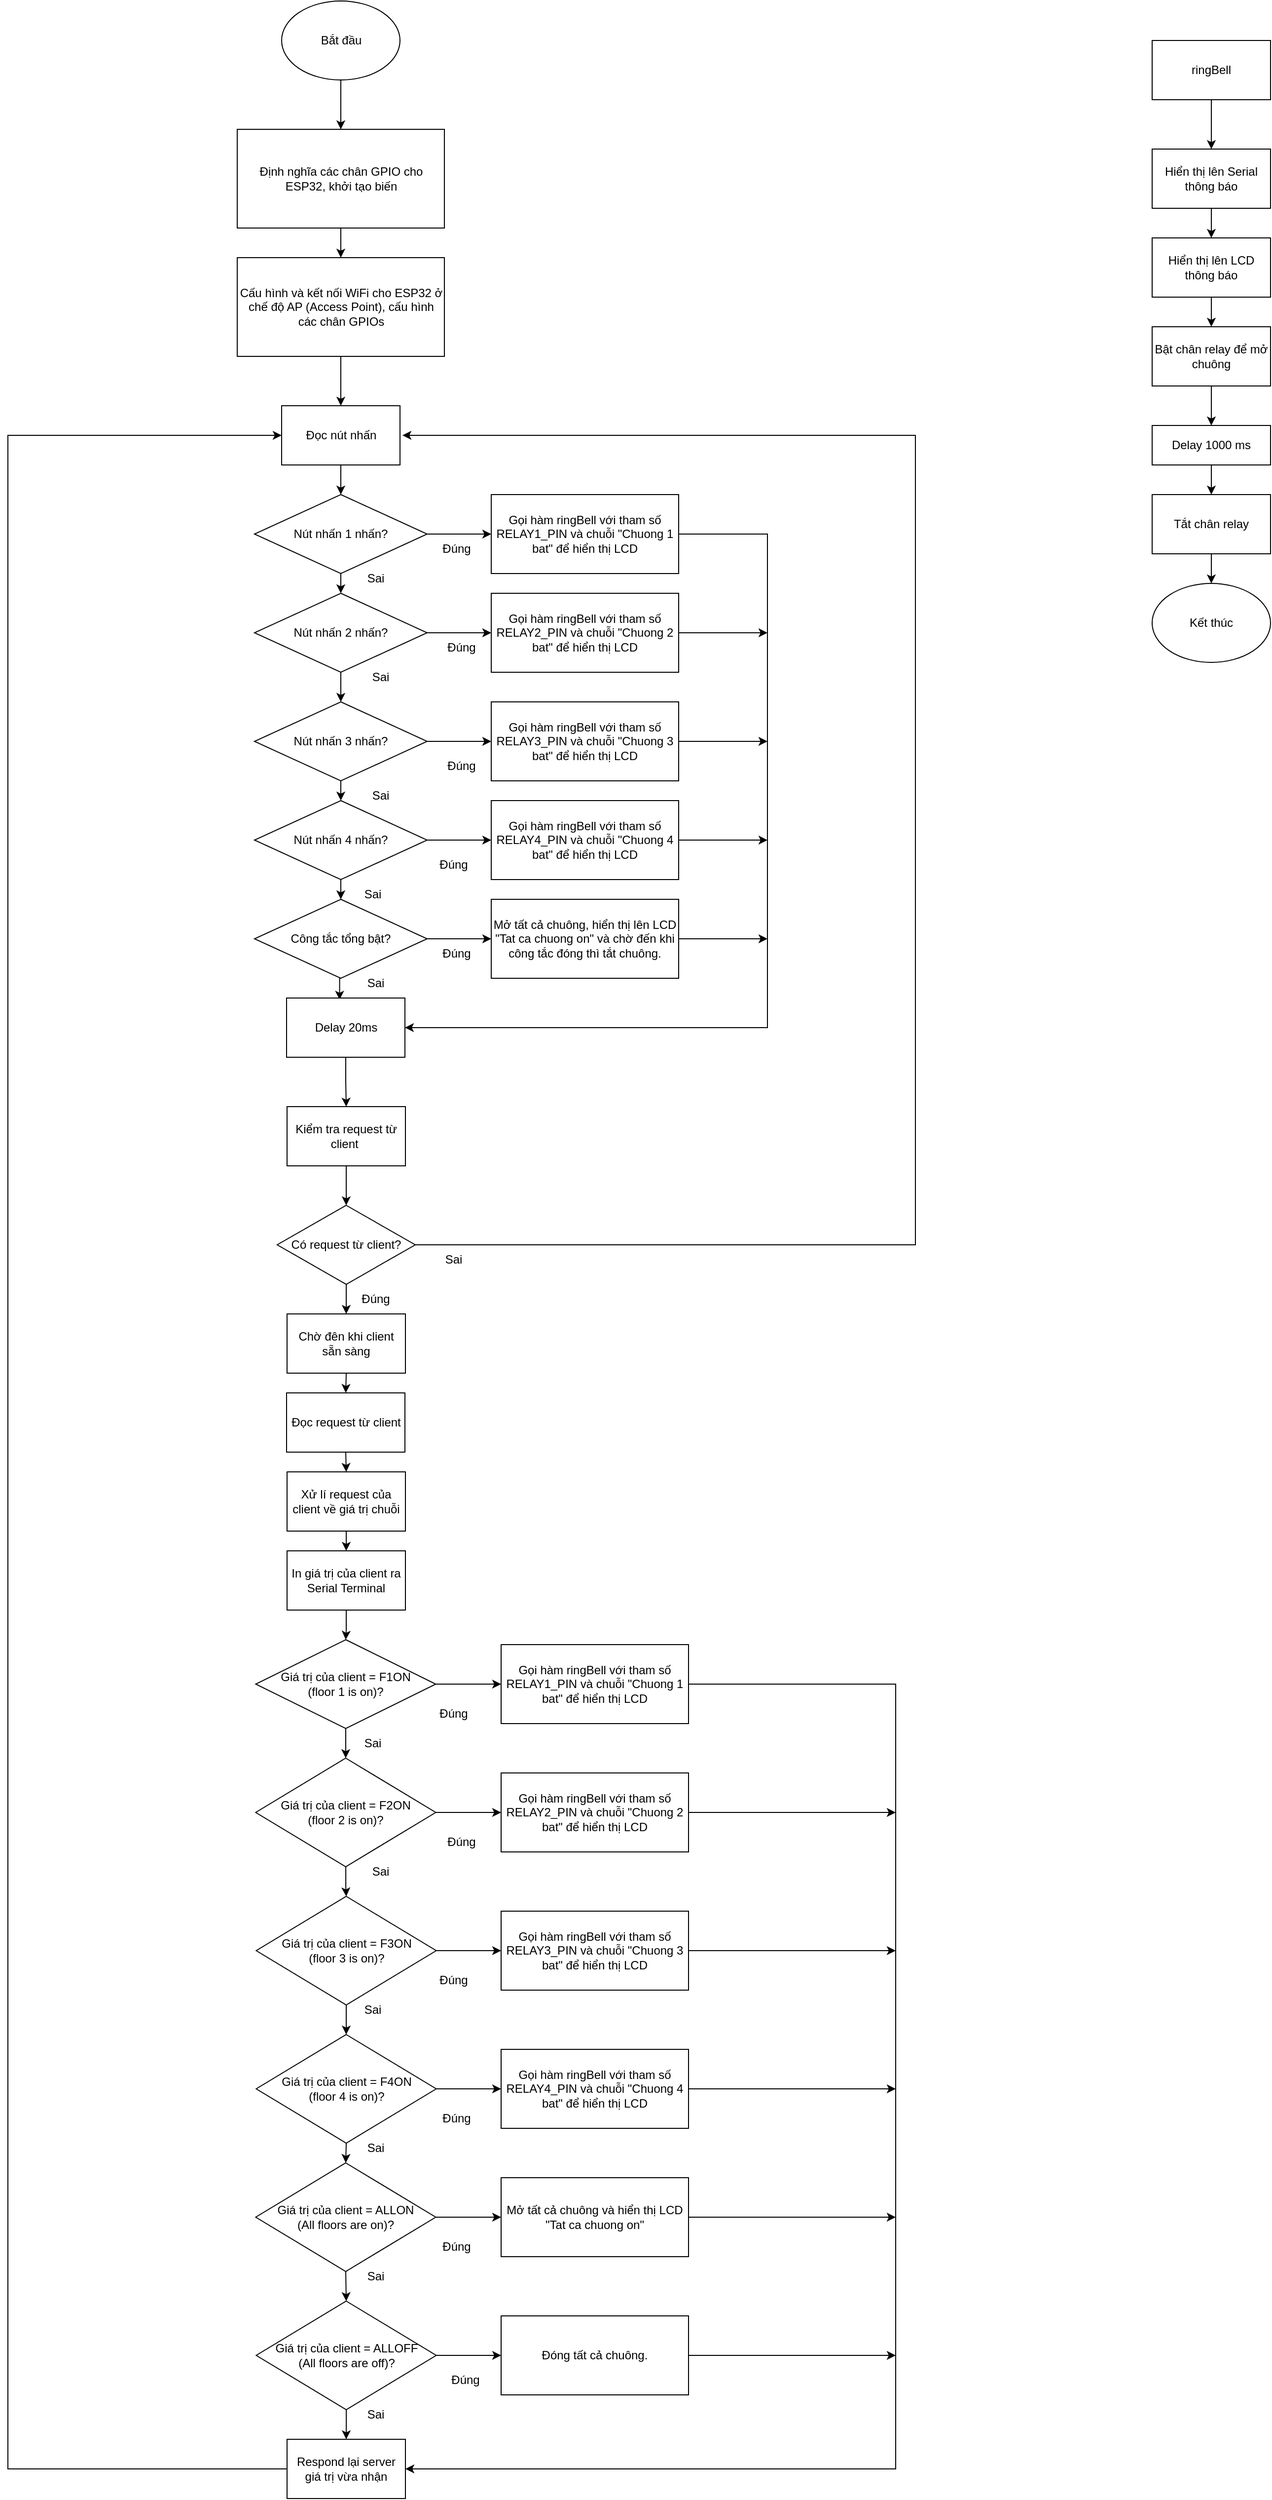 <mxfile version="21.1.2" type="device">
  <diagram name="Page-1" id="HBJPF6dLf_c44qDuFHce">
    <mxGraphModel dx="908" dy="543" grid="1" gridSize="10" guides="1" tooltips="1" connect="1" arrows="1" fold="1" page="1" pageScale="1" pageWidth="850" pageHeight="1100" math="0" shadow="0">
      <root>
        <mxCell id="0" />
        <mxCell id="1" parent="0" />
        <mxCell id="VZYdex-toUpez3PTy5-j-37" style="edgeStyle=orthogonalEdgeStyle;rounded=0;orthogonalLoop=1;jettySize=auto;html=1;" edge="1" parent="1" source="9gSIwg6gFWN89OeQqdVB-1" target="VZYdex-toUpez3PTy5-j-4">
          <mxGeometry relative="1" as="geometry" />
        </mxCell>
        <mxCell id="9gSIwg6gFWN89OeQqdVB-1" value="Định nghĩa các chân GPIO cho ESP32, khởi tạo biến" style="rounded=0;whiteSpace=wrap;html=1;" parent="1" vertex="1">
          <mxGeometry x="332.5" y="230" width="210" height="100" as="geometry" />
        </mxCell>
        <mxCell id="VZYdex-toUpez3PTy5-j-36" style="edgeStyle=orthogonalEdgeStyle;rounded=0;orthogonalLoop=1;jettySize=auto;html=1;" edge="1" parent="1" source="VZYdex-toUpez3PTy5-j-1" target="9gSIwg6gFWN89OeQqdVB-1">
          <mxGeometry relative="1" as="geometry" />
        </mxCell>
        <mxCell id="VZYdex-toUpez3PTy5-j-1" value="Bắt đầu" style="ellipse;whiteSpace=wrap;html=1;" vertex="1" parent="1">
          <mxGeometry x="377.5" y="100" width="120" height="80" as="geometry" />
        </mxCell>
        <mxCell id="VZYdex-toUpez3PTy5-j-38" style="edgeStyle=orthogonalEdgeStyle;rounded=0;orthogonalLoop=1;jettySize=auto;html=1;entryX=0.5;entryY=0;entryDx=0;entryDy=0;" edge="1" parent="1" source="VZYdex-toUpez3PTy5-j-4" target="VZYdex-toUpez3PTy5-j-5">
          <mxGeometry relative="1" as="geometry" />
        </mxCell>
        <mxCell id="VZYdex-toUpez3PTy5-j-4" value="Cấu hình và kết nối WiFi cho ESP32 ở chế độ AP (Access Point), cấu hình các chân GPIOs" style="rounded=0;whiteSpace=wrap;html=1;" vertex="1" parent="1">
          <mxGeometry x="332.5" y="360" width="210" height="100" as="geometry" />
        </mxCell>
        <mxCell id="VZYdex-toUpez3PTy5-j-39" style="edgeStyle=orthogonalEdgeStyle;rounded=0;orthogonalLoop=1;jettySize=auto;html=1;entryX=0.5;entryY=0;entryDx=0;entryDy=0;" edge="1" parent="1" source="VZYdex-toUpez3PTy5-j-5" target="VZYdex-toUpez3PTy5-j-6">
          <mxGeometry relative="1" as="geometry" />
        </mxCell>
        <mxCell id="VZYdex-toUpez3PTy5-j-5" value="Đọc nút nhấn" style="rounded=0;whiteSpace=wrap;html=1;" vertex="1" parent="1">
          <mxGeometry x="377.5" y="510" width="120" height="60" as="geometry" />
        </mxCell>
        <mxCell id="VZYdex-toUpez3PTy5-j-40" style="edgeStyle=orthogonalEdgeStyle;rounded=0;orthogonalLoop=1;jettySize=auto;html=1;exitX=0.5;exitY=1;exitDx=0;exitDy=0;entryX=0.5;entryY=0;entryDx=0;entryDy=0;" edge="1" parent="1" source="VZYdex-toUpez3PTy5-j-6" target="VZYdex-toUpez3PTy5-j-8">
          <mxGeometry relative="1" as="geometry" />
        </mxCell>
        <mxCell id="VZYdex-toUpez3PTy5-j-77" style="edgeStyle=orthogonalEdgeStyle;rounded=0;orthogonalLoop=1;jettySize=auto;html=1;entryX=0;entryY=0.5;entryDx=0;entryDy=0;" edge="1" parent="1" source="VZYdex-toUpez3PTy5-j-6" target="VZYdex-toUpez3PTy5-j-7">
          <mxGeometry relative="1" as="geometry" />
        </mxCell>
        <mxCell id="VZYdex-toUpez3PTy5-j-6" value="Nút nhấn 1 nhấn?" style="rhombus;whiteSpace=wrap;html=1;" vertex="1" parent="1">
          <mxGeometry x="350" y="600" width="175" height="80" as="geometry" />
        </mxCell>
        <mxCell id="VZYdex-toUpez3PTy5-j-101" style="edgeStyle=orthogonalEdgeStyle;rounded=0;orthogonalLoop=1;jettySize=auto;html=1;entryX=1;entryY=0.5;entryDx=0;entryDy=0;" edge="1" parent="1" source="VZYdex-toUpez3PTy5-j-7" target="VZYdex-toUpez3PTy5-j-16">
          <mxGeometry relative="1" as="geometry">
            <mxPoint x="880" y="1162.105" as="targetPoint" />
            <Array as="points">
              <mxPoint x="870" y="640" />
              <mxPoint x="870" y="1140" />
            </Array>
          </mxGeometry>
        </mxCell>
        <mxCell id="VZYdex-toUpez3PTy5-j-7" value="Gọi hàm ringBell với tham số RELAY1_PIN và chuỗi &quot;Chuong 1 bat&quot; để hiển thị LCD" style="rounded=0;whiteSpace=wrap;html=1;" vertex="1" parent="1">
          <mxGeometry x="590" y="600" width="190" height="80" as="geometry" />
        </mxCell>
        <mxCell id="VZYdex-toUpez3PTy5-j-41" style="edgeStyle=orthogonalEdgeStyle;rounded=0;orthogonalLoop=1;jettySize=auto;html=1;exitX=0.5;exitY=1;exitDx=0;exitDy=0;" edge="1" parent="1" source="VZYdex-toUpez3PTy5-j-8" target="VZYdex-toUpez3PTy5-j-9">
          <mxGeometry relative="1" as="geometry" />
        </mxCell>
        <mxCell id="VZYdex-toUpez3PTy5-j-45" style="edgeStyle=orthogonalEdgeStyle;rounded=0;orthogonalLoop=1;jettySize=auto;html=1;" edge="1" parent="1" source="VZYdex-toUpez3PTy5-j-8" target="VZYdex-toUpez3PTy5-j-12">
          <mxGeometry relative="1" as="geometry" />
        </mxCell>
        <mxCell id="VZYdex-toUpez3PTy5-j-8" value="Nút nhấn 2 nhấn?" style="rhombus;whiteSpace=wrap;html=1;" vertex="1" parent="1">
          <mxGeometry x="350" y="700" width="175" height="80" as="geometry" />
        </mxCell>
        <mxCell id="VZYdex-toUpez3PTy5-j-42" style="edgeStyle=orthogonalEdgeStyle;rounded=0;orthogonalLoop=1;jettySize=auto;html=1;exitX=0.5;exitY=1;exitDx=0;exitDy=0;entryX=0.5;entryY=0;entryDx=0;entryDy=0;" edge="1" parent="1" source="VZYdex-toUpez3PTy5-j-9" target="VZYdex-toUpez3PTy5-j-10">
          <mxGeometry relative="1" as="geometry" />
        </mxCell>
        <mxCell id="VZYdex-toUpez3PTy5-j-46" style="edgeStyle=orthogonalEdgeStyle;rounded=0;orthogonalLoop=1;jettySize=auto;html=1;" edge="1" parent="1" source="VZYdex-toUpez3PTy5-j-9" target="VZYdex-toUpez3PTy5-j-13">
          <mxGeometry relative="1" as="geometry" />
        </mxCell>
        <mxCell id="VZYdex-toUpez3PTy5-j-9" value="Nút nhấn 3 nhấn?" style="rhombus;whiteSpace=wrap;html=1;" vertex="1" parent="1">
          <mxGeometry x="350" y="810" width="175" height="80" as="geometry" />
        </mxCell>
        <mxCell id="VZYdex-toUpez3PTy5-j-43" style="edgeStyle=orthogonalEdgeStyle;rounded=0;orthogonalLoop=1;jettySize=auto;html=1;exitX=0.5;exitY=1;exitDx=0;exitDy=0;entryX=0.5;entryY=0;entryDx=0;entryDy=0;" edge="1" parent="1" source="VZYdex-toUpez3PTy5-j-10" target="VZYdex-toUpez3PTy5-j-11">
          <mxGeometry relative="1" as="geometry" />
        </mxCell>
        <mxCell id="VZYdex-toUpez3PTy5-j-47" style="edgeStyle=orthogonalEdgeStyle;rounded=0;orthogonalLoop=1;jettySize=auto;html=1;entryX=0;entryY=0.5;entryDx=0;entryDy=0;" edge="1" parent="1" source="VZYdex-toUpez3PTy5-j-10" target="VZYdex-toUpez3PTy5-j-14">
          <mxGeometry relative="1" as="geometry" />
        </mxCell>
        <mxCell id="VZYdex-toUpez3PTy5-j-10" value="Nút nhấn 4 nhấn?" style="rhombus;whiteSpace=wrap;html=1;" vertex="1" parent="1">
          <mxGeometry x="350" y="910" width="175" height="80" as="geometry" />
        </mxCell>
        <mxCell id="VZYdex-toUpez3PTy5-j-48" style="edgeStyle=orthogonalEdgeStyle;rounded=0;orthogonalLoop=1;jettySize=auto;html=1;entryX=0;entryY=0.5;entryDx=0;entryDy=0;" edge="1" parent="1" source="VZYdex-toUpez3PTy5-j-11" target="VZYdex-toUpez3PTy5-j-15">
          <mxGeometry relative="1" as="geometry" />
        </mxCell>
        <mxCell id="VZYdex-toUpez3PTy5-j-49" style="edgeStyle=orthogonalEdgeStyle;rounded=0;orthogonalLoop=1;jettySize=auto;html=1;exitX=0.5;exitY=1;exitDx=0;exitDy=0;entryX=0.448;entryY=0.029;entryDx=0;entryDy=0;entryPerimeter=0;" edge="1" parent="1" source="VZYdex-toUpez3PTy5-j-11" target="VZYdex-toUpez3PTy5-j-16">
          <mxGeometry relative="1" as="geometry" />
        </mxCell>
        <mxCell id="VZYdex-toUpez3PTy5-j-11" value="Công tắc tổng bật?" style="rhombus;whiteSpace=wrap;html=1;" vertex="1" parent="1">
          <mxGeometry x="350" y="1010" width="175" height="80" as="geometry" />
        </mxCell>
        <mxCell id="VZYdex-toUpez3PTy5-j-102" style="edgeStyle=orthogonalEdgeStyle;rounded=0;orthogonalLoop=1;jettySize=auto;html=1;" edge="1" parent="1" source="VZYdex-toUpez3PTy5-j-12">
          <mxGeometry relative="1" as="geometry">
            <mxPoint x="870" y="740" as="targetPoint" />
          </mxGeometry>
        </mxCell>
        <mxCell id="VZYdex-toUpez3PTy5-j-12" value="Gọi hàm ringBell với tham số RELAY2_PIN và chuỗi &quot;Chuong 2 bat&quot; để hiển thị LCD" style="rounded=0;whiteSpace=wrap;html=1;" vertex="1" parent="1">
          <mxGeometry x="590" y="700" width="190" height="80" as="geometry" />
        </mxCell>
        <mxCell id="VZYdex-toUpez3PTy5-j-103" style="edgeStyle=orthogonalEdgeStyle;rounded=0;orthogonalLoop=1;jettySize=auto;html=1;" edge="1" parent="1" source="VZYdex-toUpez3PTy5-j-13">
          <mxGeometry relative="1" as="geometry">
            <mxPoint x="870" y="850" as="targetPoint" />
          </mxGeometry>
        </mxCell>
        <mxCell id="VZYdex-toUpez3PTy5-j-13" value="Gọi hàm ringBell với tham số RELAY3_PIN và chuỗi &quot;Chuong 3 bat&quot; để hiển thị LCD" style="rounded=0;whiteSpace=wrap;html=1;" vertex="1" parent="1">
          <mxGeometry x="590" y="810" width="190" height="80" as="geometry" />
        </mxCell>
        <mxCell id="VZYdex-toUpez3PTy5-j-104" style="edgeStyle=orthogonalEdgeStyle;rounded=0;orthogonalLoop=1;jettySize=auto;html=1;" edge="1" parent="1" source="VZYdex-toUpez3PTy5-j-14">
          <mxGeometry relative="1" as="geometry">
            <mxPoint x="870" y="950" as="targetPoint" />
          </mxGeometry>
        </mxCell>
        <mxCell id="VZYdex-toUpez3PTy5-j-14" value="Gọi hàm ringBell với tham số RELAY4_PIN và chuỗi &quot;Chuong 4 bat&quot; để hiển thị LCD" style="rounded=0;whiteSpace=wrap;html=1;" vertex="1" parent="1">
          <mxGeometry x="590" y="910" width="190" height="80" as="geometry" />
        </mxCell>
        <mxCell id="VZYdex-toUpez3PTy5-j-105" style="edgeStyle=orthogonalEdgeStyle;rounded=0;orthogonalLoop=1;jettySize=auto;html=1;" edge="1" parent="1" source="VZYdex-toUpez3PTy5-j-15">
          <mxGeometry relative="1" as="geometry">
            <mxPoint x="870" y="1050" as="targetPoint" />
          </mxGeometry>
        </mxCell>
        <mxCell id="VZYdex-toUpez3PTy5-j-15" value="Mở tất cả chuông, hiển thị lên LCD &quot;Tat ca chuong on&quot; và chờ đến khi công tắc đóng thì tắt chuông." style="rounded=0;whiteSpace=wrap;html=1;" vertex="1" parent="1">
          <mxGeometry x="590" y="1010" width="190" height="80" as="geometry" />
        </mxCell>
        <mxCell id="VZYdex-toUpez3PTy5-j-50" style="edgeStyle=orthogonalEdgeStyle;rounded=0;orthogonalLoop=1;jettySize=auto;html=1;entryX=0.5;entryY=0;entryDx=0;entryDy=0;" edge="1" parent="1" source="VZYdex-toUpez3PTy5-j-16" target="VZYdex-toUpez3PTy5-j-17">
          <mxGeometry relative="1" as="geometry" />
        </mxCell>
        <mxCell id="VZYdex-toUpez3PTy5-j-16" value="Delay 20ms" style="rounded=0;whiteSpace=wrap;html=1;" vertex="1" parent="1">
          <mxGeometry x="382.5" y="1110" width="120" height="60" as="geometry" />
        </mxCell>
        <mxCell id="VZYdex-toUpez3PTy5-j-51" style="edgeStyle=orthogonalEdgeStyle;rounded=0;orthogonalLoop=1;jettySize=auto;html=1;entryX=0.5;entryY=0;entryDx=0;entryDy=0;" edge="1" parent="1" source="VZYdex-toUpez3PTy5-j-17" target="VZYdex-toUpez3PTy5-j-18">
          <mxGeometry relative="1" as="geometry" />
        </mxCell>
        <mxCell id="VZYdex-toUpez3PTy5-j-17" value="Kiểm tra request từ client&amp;nbsp;" style="rounded=0;whiteSpace=wrap;html=1;" vertex="1" parent="1">
          <mxGeometry x="383" y="1220" width="120" height="60" as="geometry" />
        </mxCell>
        <mxCell id="VZYdex-toUpez3PTy5-j-52" style="edgeStyle=orthogonalEdgeStyle;rounded=0;orthogonalLoop=1;jettySize=auto;html=1;" edge="1" parent="1" source="VZYdex-toUpez3PTy5-j-18">
          <mxGeometry relative="1" as="geometry">
            <mxPoint x="500" y="540" as="targetPoint" />
            <Array as="points">
              <mxPoint x="1020" y="1360" />
              <mxPoint x="1020" y="540" />
            </Array>
          </mxGeometry>
        </mxCell>
        <mxCell id="VZYdex-toUpez3PTy5-j-53" style="edgeStyle=orthogonalEdgeStyle;rounded=0;orthogonalLoop=1;jettySize=auto;html=1;" edge="1" parent="1" source="VZYdex-toUpez3PTy5-j-18" target="VZYdex-toUpez3PTy5-j-19">
          <mxGeometry relative="1" as="geometry" />
        </mxCell>
        <mxCell id="VZYdex-toUpez3PTy5-j-18" value="Có request từ client?" style="rhombus;whiteSpace=wrap;html=1;" vertex="1" parent="1">
          <mxGeometry x="373" y="1320" width="140" height="80" as="geometry" />
        </mxCell>
        <mxCell id="VZYdex-toUpez3PTy5-j-54" style="edgeStyle=orthogonalEdgeStyle;rounded=0;orthogonalLoop=1;jettySize=auto;html=1;exitX=0.5;exitY=1;exitDx=0;exitDy=0;entryX=0.5;entryY=0;entryDx=0;entryDy=0;" edge="1" parent="1" source="VZYdex-toUpez3PTy5-j-19" target="VZYdex-toUpez3PTy5-j-20">
          <mxGeometry relative="1" as="geometry" />
        </mxCell>
        <mxCell id="VZYdex-toUpez3PTy5-j-19" value="Chờ đên khi client sẵn sàng" style="rounded=0;whiteSpace=wrap;html=1;" vertex="1" parent="1">
          <mxGeometry x="383" y="1430" width="120" height="60" as="geometry" />
        </mxCell>
        <mxCell id="VZYdex-toUpez3PTy5-j-55" style="edgeStyle=orthogonalEdgeStyle;rounded=0;orthogonalLoop=1;jettySize=auto;html=1;exitX=0.5;exitY=1;exitDx=0;exitDy=0;entryX=0.5;entryY=0;entryDx=0;entryDy=0;" edge="1" parent="1" source="VZYdex-toUpez3PTy5-j-20" target="VZYdex-toUpez3PTy5-j-21">
          <mxGeometry relative="1" as="geometry" />
        </mxCell>
        <mxCell id="VZYdex-toUpez3PTy5-j-20" value="Đọc request từ client" style="rounded=0;whiteSpace=wrap;html=1;" vertex="1" parent="1">
          <mxGeometry x="382.5" y="1510" width="120" height="60" as="geometry" />
        </mxCell>
        <mxCell id="VZYdex-toUpez3PTy5-j-56" style="edgeStyle=orthogonalEdgeStyle;rounded=0;orthogonalLoop=1;jettySize=auto;html=1;exitX=0.5;exitY=1;exitDx=0;exitDy=0;entryX=0.5;entryY=0;entryDx=0;entryDy=0;" edge="1" parent="1" source="VZYdex-toUpez3PTy5-j-21" target="VZYdex-toUpez3PTy5-j-22">
          <mxGeometry relative="1" as="geometry" />
        </mxCell>
        <mxCell id="VZYdex-toUpez3PTy5-j-21" value="Xử lí request của client về giá trị chuỗi" style="rounded=0;whiteSpace=wrap;html=1;" vertex="1" parent="1">
          <mxGeometry x="383" y="1590" width="120" height="60" as="geometry" />
        </mxCell>
        <mxCell id="VZYdex-toUpez3PTy5-j-57" style="edgeStyle=orthogonalEdgeStyle;rounded=0;orthogonalLoop=1;jettySize=auto;html=1;entryX=0.5;entryY=0;entryDx=0;entryDy=0;" edge="1" parent="1" source="VZYdex-toUpez3PTy5-j-22" target="VZYdex-toUpez3PTy5-j-23">
          <mxGeometry relative="1" as="geometry" />
        </mxCell>
        <mxCell id="VZYdex-toUpez3PTy5-j-22" value="In giá trị của client ra Serial Terminal" style="rounded=0;whiteSpace=wrap;html=1;" vertex="1" parent="1">
          <mxGeometry x="383" y="1670" width="120" height="60" as="geometry" />
        </mxCell>
        <mxCell id="VZYdex-toUpez3PTy5-j-58" style="edgeStyle=orthogonalEdgeStyle;rounded=0;orthogonalLoop=1;jettySize=auto;html=1;entryX=0;entryY=0.5;entryDx=0;entryDy=0;" edge="1" parent="1" source="VZYdex-toUpez3PTy5-j-23" target="VZYdex-toUpez3PTy5-j-29">
          <mxGeometry relative="1" as="geometry" />
        </mxCell>
        <mxCell id="VZYdex-toUpez3PTy5-j-59" style="edgeStyle=orthogonalEdgeStyle;rounded=0;orthogonalLoop=1;jettySize=auto;html=1;exitX=0.5;exitY=1;exitDx=0;exitDy=0;entryX=0.5;entryY=0;entryDx=0;entryDy=0;" edge="1" parent="1" source="VZYdex-toUpez3PTy5-j-23" target="VZYdex-toUpez3PTy5-j-24">
          <mxGeometry relative="1" as="geometry" />
        </mxCell>
        <mxCell id="VZYdex-toUpez3PTy5-j-23" value="Giá trị của client&amp;nbsp;= F1ON &lt;br&gt;(floor 1 is on)?" style="rhombus;whiteSpace=wrap;html=1;" vertex="1" parent="1">
          <mxGeometry x="351.25" y="1760" width="182.5" height="90" as="geometry" />
        </mxCell>
        <mxCell id="VZYdex-toUpez3PTy5-j-60" style="edgeStyle=orthogonalEdgeStyle;rounded=0;orthogonalLoop=1;jettySize=auto;html=1;entryX=0.5;entryY=0;entryDx=0;entryDy=0;" edge="1" parent="1" source="VZYdex-toUpez3PTy5-j-24" target="VZYdex-toUpez3PTy5-j-25">
          <mxGeometry relative="1" as="geometry" />
        </mxCell>
        <mxCell id="VZYdex-toUpez3PTy5-j-65" style="edgeStyle=orthogonalEdgeStyle;rounded=0;orthogonalLoop=1;jettySize=auto;html=1;" edge="1" parent="1" source="VZYdex-toUpez3PTy5-j-24" target="VZYdex-toUpez3PTy5-j-31">
          <mxGeometry relative="1" as="geometry" />
        </mxCell>
        <mxCell id="VZYdex-toUpez3PTy5-j-24" value="Giá trị của client = F2ON &lt;br&gt;(floor 2 is on)?" style="rhombus;whiteSpace=wrap;html=1;" vertex="1" parent="1">
          <mxGeometry x="351.25" y="1880" width="182.5" height="110" as="geometry" />
        </mxCell>
        <mxCell id="VZYdex-toUpez3PTy5-j-61" style="edgeStyle=orthogonalEdgeStyle;rounded=0;orthogonalLoop=1;jettySize=auto;html=1;exitX=0.5;exitY=1;exitDx=0;exitDy=0;entryX=0.5;entryY=0;entryDx=0;entryDy=0;" edge="1" parent="1" source="VZYdex-toUpez3PTy5-j-25" target="VZYdex-toUpez3PTy5-j-26">
          <mxGeometry relative="1" as="geometry" />
        </mxCell>
        <mxCell id="VZYdex-toUpez3PTy5-j-66" style="edgeStyle=orthogonalEdgeStyle;rounded=0;orthogonalLoop=1;jettySize=auto;html=1;" edge="1" parent="1" source="VZYdex-toUpez3PTy5-j-25" target="VZYdex-toUpez3PTy5-j-32">
          <mxGeometry relative="1" as="geometry" />
        </mxCell>
        <mxCell id="VZYdex-toUpez3PTy5-j-25" value="Giá trị của client = F3ON &lt;br&gt;(floor 3 is on)?" style="rhombus;whiteSpace=wrap;html=1;" vertex="1" parent="1">
          <mxGeometry x="351.75" y="2020" width="182.5" height="110" as="geometry" />
        </mxCell>
        <mxCell id="VZYdex-toUpez3PTy5-j-62" style="edgeStyle=orthogonalEdgeStyle;rounded=0;orthogonalLoop=1;jettySize=auto;html=1;exitX=0.5;exitY=1;exitDx=0;exitDy=0;entryX=0.5;entryY=0;entryDx=0;entryDy=0;" edge="1" parent="1" source="VZYdex-toUpez3PTy5-j-26" target="VZYdex-toUpez3PTy5-j-27">
          <mxGeometry relative="1" as="geometry" />
        </mxCell>
        <mxCell id="VZYdex-toUpez3PTy5-j-67" style="edgeStyle=orthogonalEdgeStyle;rounded=0;orthogonalLoop=1;jettySize=auto;html=1;exitX=1;exitY=0.5;exitDx=0;exitDy=0;" edge="1" parent="1" source="VZYdex-toUpez3PTy5-j-26" target="VZYdex-toUpez3PTy5-j-33">
          <mxGeometry relative="1" as="geometry" />
        </mxCell>
        <mxCell id="VZYdex-toUpez3PTy5-j-26" value="Giá trị của client = F4ON &lt;br&gt;(floor 4 is on)?" style="rhombus;whiteSpace=wrap;html=1;" vertex="1" parent="1">
          <mxGeometry x="351.75" y="2160" width="182.5" height="110" as="geometry" />
        </mxCell>
        <mxCell id="VZYdex-toUpez3PTy5-j-63" style="edgeStyle=orthogonalEdgeStyle;rounded=0;orthogonalLoop=1;jettySize=auto;html=1;exitX=0.5;exitY=1;exitDx=0;exitDy=0;entryX=0.5;entryY=0;entryDx=0;entryDy=0;" edge="1" parent="1" source="VZYdex-toUpez3PTy5-j-27" target="VZYdex-toUpez3PTy5-j-28">
          <mxGeometry relative="1" as="geometry" />
        </mxCell>
        <mxCell id="VZYdex-toUpez3PTy5-j-68" style="edgeStyle=orthogonalEdgeStyle;rounded=0;orthogonalLoop=1;jettySize=auto;html=1;exitX=1;exitY=0.5;exitDx=0;exitDy=0;entryX=0;entryY=0.5;entryDx=0;entryDy=0;" edge="1" parent="1" source="VZYdex-toUpez3PTy5-j-27" target="VZYdex-toUpez3PTy5-j-34">
          <mxGeometry relative="1" as="geometry" />
        </mxCell>
        <mxCell id="VZYdex-toUpez3PTy5-j-27" value="Giá trị của client = ALLON &lt;br&gt;(All floors are on)?" style="rhombus;whiteSpace=wrap;html=1;" vertex="1" parent="1">
          <mxGeometry x="351.25" y="2290" width="182.5" height="110" as="geometry" />
        </mxCell>
        <mxCell id="VZYdex-toUpez3PTy5-j-64" style="edgeStyle=orthogonalEdgeStyle;rounded=0;orthogonalLoop=1;jettySize=auto;html=1;entryX=0.5;entryY=0;entryDx=0;entryDy=0;" edge="1" parent="1" source="VZYdex-toUpez3PTy5-j-28" target="VZYdex-toUpez3PTy5-j-35">
          <mxGeometry relative="1" as="geometry" />
        </mxCell>
        <mxCell id="VZYdex-toUpez3PTy5-j-70" style="edgeStyle=orthogonalEdgeStyle;rounded=0;orthogonalLoop=1;jettySize=auto;html=1;" edge="1" parent="1" source="VZYdex-toUpez3PTy5-j-28" target="VZYdex-toUpez3PTy5-j-69">
          <mxGeometry relative="1" as="geometry" />
        </mxCell>
        <mxCell id="VZYdex-toUpez3PTy5-j-28" value="Giá trị của client = ALLOFF&lt;br&gt;(All floors are off)?" style="rhombus;whiteSpace=wrap;html=1;" vertex="1" parent="1">
          <mxGeometry x="351.75" y="2430" width="182.5" height="110" as="geometry" />
        </mxCell>
        <mxCell id="VZYdex-toUpez3PTy5-j-106" style="edgeStyle=orthogonalEdgeStyle;rounded=0;orthogonalLoop=1;jettySize=auto;html=1;entryX=1;entryY=0.5;entryDx=0;entryDy=0;" edge="1" parent="1" source="VZYdex-toUpez3PTy5-j-29" target="VZYdex-toUpez3PTy5-j-35">
          <mxGeometry relative="1" as="geometry">
            <mxPoint x="1000" y="2602.105" as="targetPoint" />
            <Array as="points">
              <mxPoint x="1000" y="1805" />
              <mxPoint x="1000" y="2600" />
            </Array>
          </mxGeometry>
        </mxCell>
        <mxCell id="VZYdex-toUpez3PTy5-j-29" value="Gọi hàm ringBell với tham số RELAY1_PIN và chuỗi &quot;Chuong 1 bat&quot; để hiển thị LCD" style="rounded=0;whiteSpace=wrap;html=1;" vertex="1" parent="1">
          <mxGeometry x="600" y="1765" width="190" height="80" as="geometry" />
        </mxCell>
        <mxCell id="VZYdex-toUpez3PTy5-j-107" style="edgeStyle=orthogonalEdgeStyle;rounded=0;orthogonalLoop=1;jettySize=auto;html=1;" edge="1" parent="1" source="VZYdex-toUpez3PTy5-j-31">
          <mxGeometry relative="1" as="geometry">
            <mxPoint x="1000" y="1935" as="targetPoint" />
          </mxGeometry>
        </mxCell>
        <mxCell id="VZYdex-toUpez3PTy5-j-31" value="Gọi hàm ringBell với tham số RELAY2_PIN và chuỗi &quot;Chuong 2 bat&quot; để hiển thị LCD" style="rounded=0;whiteSpace=wrap;html=1;" vertex="1" parent="1">
          <mxGeometry x="600" y="1895" width="190" height="80" as="geometry" />
        </mxCell>
        <mxCell id="VZYdex-toUpez3PTy5-j-108" style="edgeStyle=orthogonalEdgeStyle;rounded=0;orthogonalLoop=1;jettySize=auto;html=1;" edge="1" parent="1" source="VZYdex-toUpez3PTy5-j-32">
          <mxGeometry relative="1" as="geometry">
            <mxPoint x="1000" y="2075" as="targetPoint" />
          </mxGeometry>
        </mxCell>
        <mxCell id="VZYdex-toUpez3PTy5-j-32" value="Gọi hàm ringBell với tham số RELAY3_PIN và chuỗi &quot;Chuong 3 bat&quot; để hiển thị LCD" style="rounded=0;whiteSpace=wrap;html=1;" vertex="1" parent="1">
          <mxGeometry x="600" y="2035" width="190" height="80" as="geometry" />
        </mxCell>
        <mxCell id="VZYdex-toUpez3PTy5-j-109" style="edgeStyle=orthogonalEdgeStyle;rounded=0;orthogonalLoop=1;jettySize=auto;html=1;" edge="1" parent="1" source="VZYdex-toUpez3PTy5-j-33">
          <mxGeometry relative="1" as="geometry">
            <mxPoint x="1000" y="2215" as="targetPoint" />
          </mxGeometry>
        </mxCell>
        <mxCell id="VZYdex-toUpez3PTy5-j-33" value="Gọi hàm ringBell với tham số RELAY4_PIN và chuỗi &quot;Chuong 4 bat&quot; để hiển thị LCD" style="rounded=0;whiteSpace=wrap;html=1;" vertex="1" parent="1">
          <mxGeometry x="600" y="2175" width="190" height="80" as="geometry" />
        </mxCell>
        <mxCell id="VZYdex-toUpez3PTy5-j-110" style="edgeStyle=orthogonalEdgeStyle;rounded=0;orthogonalLoop=1;jettySize=auto;html=1;" edge="1" parent="1" source="VZYdex-toUpez3PTy5-j-34">
          <mxGeometry relative="1" as="geometry">
            <mxPoint x="1000" y="2345" as="targetPoint" />
          </mxGeometry>
        </mxCell>
        <mxCell id="VZYdex-toUpez3PTy5-j-34" value="Mở tất cả chuông và hiển thị LCD &quot;Tat ca chuong on&quot;" style="rounded=0;whiteSpace=wrap;html=1;" vertex="1" parent="1">
          <mxGeometry x="600" y="2305" width="190" height="80" as="geometry" />
        </mxCell>
        <mxCell id="VZYdex-toUpez3PTy5-j-71" style="edgeStyle=orthogonalEdgeStyle;rounded=0;orthogonalLoop=1;jettySize=auto;html=1;entryX=0;entryY=0.5;entryDx=0;entryDy=0;" edge="1" parent="1" source="VZYdex-toUpez3PTy5-j-35" target="VZYdex-toUpez3PTy5-j-5">
          <mxGeometry relative="1" as="geometry">
            <mxPoint x="120" y="540" as="targetPoint" />
            <Array as="points">
              <mxPoint x="100" y="2600" />
              <mxPoint x="100" y="540" />
            </Array>
          </mxGeometry>
        </mxCell>
        <mxCell id="VZYdex-toUpez3PTy5-j-35" value="Respond lại server giá trị vừa nhận" style="rounded=0;whiteSpace=wrap;html=1;" vertex="1" parent="1">
          <mxGeometry x="383" y="2570" width="120" height="60" as="geometry" />
        </mxCell>
        <mxCell id="VZYdex-toUpez3PTy5-j-111" style="edgeStyle=orthogonalEdgeStyle;rounded=0;orthogonalLoop=1;jettySize=auto;html=1;" edge="1" parent="1" source="VZYdex-toUpez3PTy5-j-69">
          <mxGeometry relative="1" as="geometry">
            <mxPoint x="1000" y="2485" as="targetPoint" />
          </mxGeometry>
        </mxCell>
        <mxCell id="VZYdex-toUpez3PTy5-j-69" value="Đóng tất cả chuông." style="rounded=0;whiteSpace=wrap;html=1;" vertex="1" parent="1">
          <mxGeometry x="600" y="2445" width="190" height="80" as="geometry" />
        </mxCell>
        <mxCell id="VZYdex-toUpez3PTy5-j-72" value="Đúng" style="text;html=1;strokeColor=none;fillColor=none;align=center;verticalAlign=middle;whiteSpace=wrap;rounded=0;" vertex="1" parent="1">
          <mxGeometry x="525" y="640" width="60" height="30" as="geometry" />
        </mxCell>
        <mxCell id="VZYdex-toUpez3PTy5-j-75" value="Sai" style="text;html=1;strokeColor=none;fillColor=none;align=center;verticalAlign=middle;whiteSpace=wrap;rounded=0;" vertex="1" parent="1">
          <mxGeometry x="443" y="670" width="60" height="30" as="geometry" />
        </mxCell>
        <mxCell id="VZYdex-toUpez3PTy5-j-78" value="Đúng" style="text;html=1;strokeColor=none;fillColor=none;align=center;verticalAlign=middle;whiteSpace=wrap;rounded=0;" vertex="1" parent="1">
          <mxGeometry x="530" y="740" width="60" height="30" as="geometry" />
        </mxCell>
        <mxCell id="VZYdex-toUpez3PTy5-j-79" value="Sai" style="text;html=1;strokeColor=none;fillColor=none;align=center;verticalAlign=middle;whiteSpace=wrap;rounded=0;" vertex="1" parent="1">
          <mxGeometry x="448" y="770" width="60" height="30" as="geometry" />
        </mxCell>
        <mxCell id="VZYdex-toUpez3PTy5-j-80" value="Đúng" style="text;html=1;strokeColor=none;fillColor=none;align=center;verticalAlign=middle;whiteSpace=wrap;rounded=0;" vertex="1" parent="1">
          <mxGeometry x="530" y="860" width="60" height="30" as="geometry" />
        </mxCell>
        <mxCell id="VZYdex-toUpez3PTy5-j-81" value="Sai" style="text;html=1;strokeColor=none;fillColor=none;align=center;verticalAlign=middle;whiteSpace=wrap;rounded=0;" vertex="1" parent="1">
          <mxGeometry x="448" y="890" width="60" height="30" as="geometry" />
        </mxCell>
        <mxCell id="VZYdex-toUpez3PTy5-j-82" value="Đúng" style="text;html=1;strokeColor=none;fillColor=none;align=center;verticalAlign=middle;whiteSpace=wrap;rounded=0;" vertex="1" parent="1">
          <mxGeometry x="522" y="960" width="60" height="30" as="geometry" />
        </mxCell>
        <mxCell id="VZYdex-toUpez3PTy5-j-83" value="Sai" style="text;html=1;strokeColor=none;fillColor=none;align=center;verticalAlign=middle;whiteSpace=wrap;rounded=0;" vertex="1" parent="1">
          <mxGeometry x="440" y="990" width="60" height="30" as="geometry" />
        </mxCell>
        <mxCell id="VZYdex-toUpez3PTy5-j-84" value="Đúng" style="text;html=1;strokeColor=none;fillColor=none;align=center;verticalAlign=middle;whiteSpace=wrap;rounded=0;" vertex="1" parent="1">
          <mxGeometry x="525" y="1050" width="60" height="30" as="geometry" />
        </mxCell>
        <mxCell id="VZYdex-toUpez3PTy5-j-85" value="Sai" style="text;html=1;strokeColor=none;fillColor=none;align=center;verticalAlign=middle;whiteSpace=wrap;rounded=0;" vertex="1" parent="1">
          <mxGeometry x="443" y="1080" width="60" height="30" as="geometry" />
        </mxCell>
        <mxCell id="VZYdex-toUpez3PTy5-j-86" value="Sai" style="text;html=1;strokeColor=none;fillColor=none;align=center;verticalAlign=middle;whiteSpace=wrap;rounded=0;" vertex="1" parent="1">
          <mxGeometry x="522" y="1360" width="60" height="30" as="geometry" />
        </mxCell>
        <mxCell id="VZYdex-toUpez3PTy5-j-87" value="Đúng" style="text;html=1;strokeColor=none;fillColor=none;align=center;verticalAlign=middle;whiteSpace=wrap;rounded=0;" vertex="1" parent="1">
          <mxGeometry x="443" y="1400" width="60" height="30" as="geometry" />
        </mxCell>
        <mxCell id="VZYdex-toUpez3PTy5-j-89" value="Đúng" style="text;html=1;strokeColor=none;fillColor=none;align=center;verticalAlign=middle;whiteSpace=wrap;rounded=0;" vertex="1" parent="1">
          <mxGeometry x="522" y="1820" width="60" height="30" as="geometry" />
        </mxCell>
        <mxCell id="VZYdex-toUpez3PTy5-j-90" value="Sai" style="text;html=1;strokeColor=none;fillColor=none;align=center;verticalAlign=middle;whiteSpace=wrap;rounded=0;" vertex="1" parent="1">
          <mxGeometry x="440" y="1850" width="60" height="30" as="geometry" />
        </mxCell>
        <mxCell id="VZYdex-toUpez3PTy5-j-91" value="Đúng" style="text;html=1;strokeColor=none;fillColor=none;align=center;verticalAlign=middle;whiteSpace=wrap;rounded=0;" vertex="1" parent="1">
          <mxGeometry x="530" y="1950" width="60" height="30" as="geometry" />
        </mxCell>
        <mxCell id="VZYdex-toUpez3PTy5-j-92" value="Sai" style="text;html=1;strokeColor=none;fillColor=none;align=center;verticalAlign=middle;whiteSpace=wrap;rounded=0;" vertex="1" parent="1">
          <mxGeometry x="448" y="1980" width="60" height="30" as="geometry" />
        </mxCell>
        <mxCell id="VZYdex-toUpez3PTy5-j-93" value="Đúng" style="text;html=1;strokeColor=none;fillColor=none;align=center;verticalAlign=middle;whiteSpace=wrap;rounded=0;" vertex="1" parent="1">
          <mxGeometry x="522" y="2090" width="60" height="30" as="geometry" />
        </mxCell>
        <mxCell id="VZYdex-toUpez3PTy5-j-94" value="Sai" style="text;html=1;strokeColor=none;fillColor=none;align=center;verticalAlign=middle;whiteSpace=wrap;rounded=0;" vertex="1" parent="1">
          <mxGeometry x="440" y="2120" width="60" height="30" as="geometry" />
        </mxCell>
        <mxCell id="VZYdex-toUpez3PTy5-j-95" value="Đúng" style="text;html=1;strokeColor=none;fillColor=none;align=center;verticalAlign=middle;whiteSpace=wrap;rounded=0;" vertex="1" parent="1">
          <mxGeometry x="525" y="2230" width="60" height="30" as="geometry" />
        </mxCell>
        <mxCell id="VZYdex-toUpez3PTy5-j-96" value="Sai" style="text;html=1;strokeColor=none;fillColor=none;align=center;verticalAlign=middle;whiteSpace=wrap;rounded=0;" vertex="1" parent="1">
          <mxGeometry x="443" y="2260" width="60" height="30" as="geometry" />
        </mxCell>
        <mxCell id="VZYdex-toUpez3PTy5-j-97" value="Đúng" style="text;html=1;strokeColor=none;fillColor=none;align=center;verticalAlign=middle;whiteSpace=wrap;rounded=0;" vertex="1" parent="1">
          <mxGeometry x="525" y="2360" width="60" height="30" as="geometry" />
        </mxCell>
        <mxCell id="VZYdex-toUpez3PTy5-j-98" value="Sai" style="text;html=1;strokeColor=none;fillColor=none;align=center;verticalAlign=middle;whiteSpace=wrap;rounded=0;" vertex="1" parent="1">
          <mxGeometry x="443" y="2390" width="60" height="30" as="geometry" />
        </mxCell>
        <mxCell id="VZYdex-toUpez3PTy5-j-99" value="Đúng" style="text;html=1;strokeColor=none;fillColor=none;align=center;verticalAlign=middle;whiteSpace=wrap;rounded=0;" vertex="1" parent="1">
          <mxGeometry x="533.75" y="2495" width="60" height="30" as="geometry" />
        </mxCell>
        <mxCell id="VZYdex-toUpez3PTy5-j-100" value="Sai" style="text;html=1;strokeColor=none;fillColor=none;align=center;verticalAlign=middle;whiteSpace=wrap;rounded=0;" vertex="1" parent="1">
          <mxGeometry x="443" y="2530" width="60" height="30" as="geometry" />
        </mxCell>
        <mxCell id="VZYdex-toUpez3PTy5-j-119" style="edgeStyle=orthogonalEdgeStyle;rounded=0;orthogonalLoop=1;jettySize=auto;html=1;entryX=0.5;entryY=0;entryDx=0;entryDy=0;" edge="1" parent="1" source="VZYdex-toUpez3PTy5-j-112" target="VZYdex-toUpez3PTy5-j-113">
          <mxGeometry relative="1" as="geometry" />
        </mxCell>
        <mxCell id="VZYdex-toUpez3PTy5-j-112" value="ringBell" style="rounded=0;whiteSpace=wrap;html=1;" vertex="1" parent="1">
          <mxGeometry x="1260" y="140" width="120" height="60" as="geometry" />
        </mxCell>
        <mxCell id="VZYdex-toUpez3PTy5-j-120" style="edgeStyle=orthogonalEdgeStyle;rounded=0;orthogonalLoop=1;jettySize=auto;html=1;" edge="1" parent="1" source="VZYdex-toUpez3PTy5-j-113" target="VZYdex-toUpez3PTy5-j-114">
          <mxGeometry relative="1" as="geometry" />
        </mxCell>
        <mxCell id="VZYdex-toUpez3PTy5-j-113" value="Hiển thị lên Serial thông báo" style="rounded=0;whiteSpace=wrap;html=1;" vertex="1" parent="1">
          <mxGeometry x="1260" y="250" width="120" height="60" as="geometry" />
        </mxCell>
        <mxCell id="VZYdex-toUpez3PTy5-j-121" style="edgeStyle=orthogonalEdgeStyle;rounded=0;orthogonalLoop=1;jettySize=auto;html=1;" edge="1" parent="1" source="VZYdex-toUpez3PTy5-j-114" target="VZYdex-toUpez3PTy5-j-115">
          <mxGeometry relative="1" as="geometry" />
        </mxCell>
        <mxCell id="VZYdex-toUpez3PTy5-j-114" value="Hiển thị lên LCD thông báo" style="rounded=0;whiteSpace=wrap;html=1;" vertex="1" parent="1">
          <mxGeometry x="1260" y="340" width="120" height="60" as="geometry" />
        </mxCell>
        <mxCell id="VZYdex-toUpez3PTy5-j-122" style="edgeStyle=orthogonalEdgeStyle;rounded=0;orthogonalLoop=1;jettySize=auto;html=1;entryX=0.5;entryY=0;entryDx=0;entryDy=0;" edge="1" parent="1" source="VZYdex-toUpez3PTy5-j-115" target="VZYdex-toUpez3PTy5-j-116">
          <mxGeometry relative="1" as="geometry" />
        </mxCell>
        <mxCell id="VZYdex-toUpez3PTy5-j-115" value="Bật chân relay để mở chuông" style="rounded=0;whiteSpace=wrap;html=1;" vertex="1" parent="1">
          <mxGeometry x="1260" y="430" width="120" height="60" as="geometry" />
        </mxCell>
        <mxCell id="VZYdex-toUpez3PTy5-j-123" style="edgeStyle=orthogonalEdgeStyle;rounded=0;orthogonalLoop=1;jettySize=auto;html=1;entryX=0.5;entryY=0;entryDx=0;entryDy=0;" edge="1" parent="1" source="VZYdex-toUpez3PTy5-j-116" target="VZYdex-toUpez3PTy5-j-117">
          <mxGeometry relative="1" as="geometry" />
        </mxCell>
        <mxCell id="VZYdex-toUpez3PTy5-j-116" value="Delay 1000 ms" style="rounded=0;whiteSpace=wrap;html=1;" vertex="1" parent="1">
          <mxGeometry x="1260" y="530" width="120" height="40" as="geometry" />
        </mxCell>
        <mxCell id="VZYdex-toUpez3PTy5-j-124" style="edgeStyle=orthogonalEdgeStyle;rounded=0;orthogonalLoop=1;jettySize=auto;html=1;entryX=0.5;entryY=0;entryDx=0;entryDy=0;" edge="1" parent="1" source="VZYdex-toUpez3PTy5-j-117" target="VZYdex-toUpez3PTy5-j-118">
          <mxGeometry relative="1" as="geometry" />
        </mxCell>
        <mxCell id="VZYdex-toUpez3PTy5-j-117" value="Tắt chân relay" style="rounded=0;whiteSpace=wrap;html=1;" vertex="1" parent="1">
          <mxGeometry x="1260" y="600" width="120" height="60" as="geometry" />
        </mxCell>
        <mxCell id="VZYdex-toUpez3PTy5-j-118" value="Kết thúc" style="ellipse;whiteSpace=wrap;html=1;" vertex="1" parent="1">
          <mxGeometry x="1260" y="690" width="120" height="80" as="geometry" />
        </mxCell>
      </root>
    </mxGraphModel>
  </diagram>
</mxfile>
